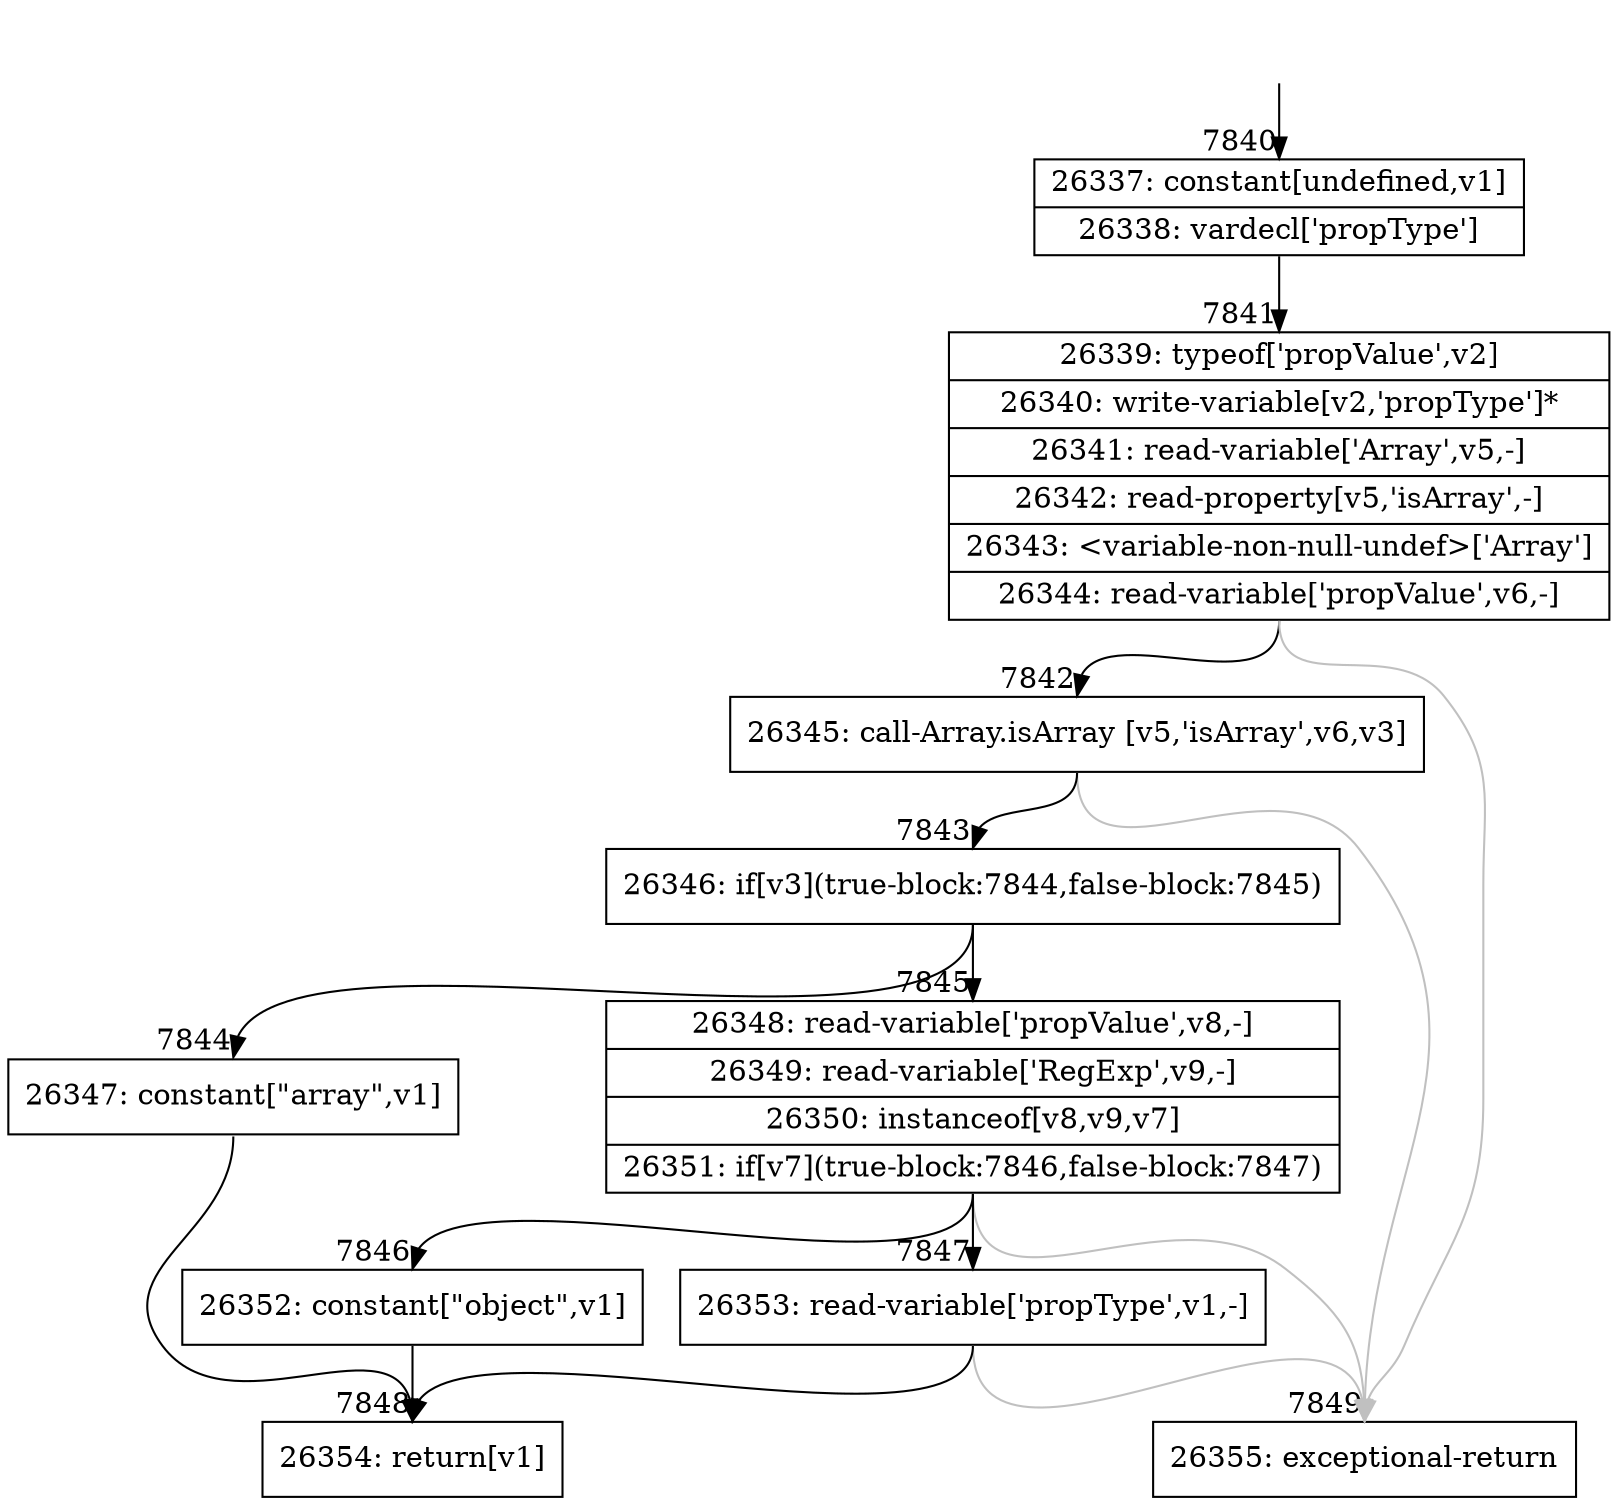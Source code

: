 digraph {
rankdir="TD"
BB_entry560[shape=none,label=""];
BB_entry560 -> BB7840 [tailport=s, headport=n, headlabel="    7840"]
BB7840 [shape=record label="{26337: constant[undefined,v1]|26338: vardecl['propType']}" ] 
BB7840 -> BB7841 [tailport=s, headport=n, headlabel="      7841"]
BB7841 [shape=record label="{26339: typeof['propValue',v2]|26340: write-variable[v2,'propType']*|26341: read-variable['Array',v5,-]|26342: read-property[v5,'isArray',-]|26343: \<variable-non-null-undef\>['Array']|26344: read-variable['propValue',v6,-]}" ] 
BB7841 -> BB7842 [tailport=s, headport=n, headlabel="      7842"]
BB7841 -> BB7849 [tailport=s, headport=n, color=gray, headlabel="      7849"]
BB7842 [shape=record label="{26345: call-Array.isArray [v5,'isArray',v6,v3]}" ] 
BB7842 -> BB7843 [tailport=s, headport=n, headlabel="      7843"]
BB7842 -> BB7849 [tailport=s, headport=n, color=gray]
BB7843 [shape=record label="{26346: if[v3](true-block:7844,false-block:7845)}" ] 
BB7843 -> BB7844 [tailport=s, headport=n, headlabel="      7844"]
BB7843 -> BB7845 [tailport=s, headport=n, headlabel="      7845"]
BB7844 [shape=record label="{26347: constant[\"array\",v1]}" ] 
BB7844 -> BB7848 [tailport=s, headport=n, headlabel="      7848"]
BB7845 [shape=record label="{26348: read-variable['propValue',v8,-]|26349: read-variable['RegExp',v9,-]|26350: instanceof[v8,v9,v7]|26351: if[v7](true-block:7846,false-block:7847)}" ] 
BB7845 -> BB7846 [tailport=s, headport=n, headlabel="      7846"]
BB7845 -> BB7847 [tailport=s, headport=n, headlabel="      7847"]
BB7845 -> BB7849 [tailport=s, headport=n, color=gray]
BB7846 [shape=record label="{26352: constant[\"object\",v1]}" ] 
BB7846 -> BB7848 [tailport=s, headport=n]
BB7847 [shape=record label="{26353: read-variable['propType',v1,-]}" ] 
BB7847 -> BB7848 [tailport=s, headport=n]
BB7847 -> BB7849 [tailport=s, headport=n, color=gray]
BB7848 [shape=record label="{26354: return[v1]}" ] 
BB7849 [shape=record label="{26355: exceptional-return}" ] 
//#$~ 13803
}
